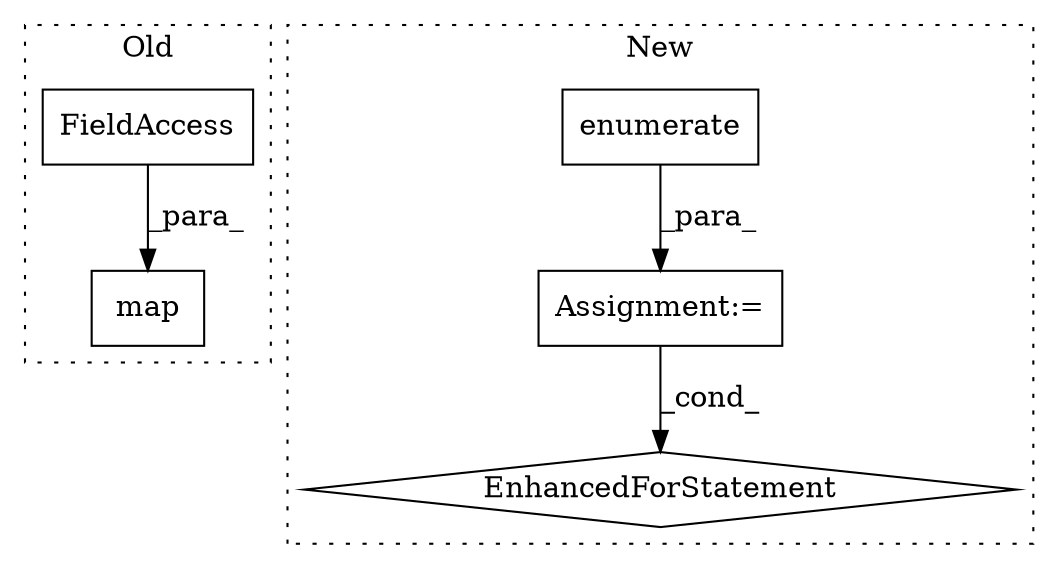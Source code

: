 digraph G {
subgraph cluster0 {
1 [label="map" a="32" s="7973,8011" l="4,1" shape="box"];
3 [label="FieldAccess" a="22" s="7977" l="16" shape="box"];
label = "Old";
style="dotted";
}
subgraph cluster1 {
2 [label="enumerate" a="32" s="8063,8085" l="10,1" shape="box"];
4 [label="Assignment:=" a="7" s="7942,8086" l="73,2" shape="box"];
5 [label="EnhancedForStatement" a="70" s="7942,8086" l="73,2" shape="diamond"];
label = "New";
style="dotted";
}
2 -> 4 [label="_para_"];
3 -> 1 [label="_para_"];
4 -> 5 [label="_cond_"];
}
